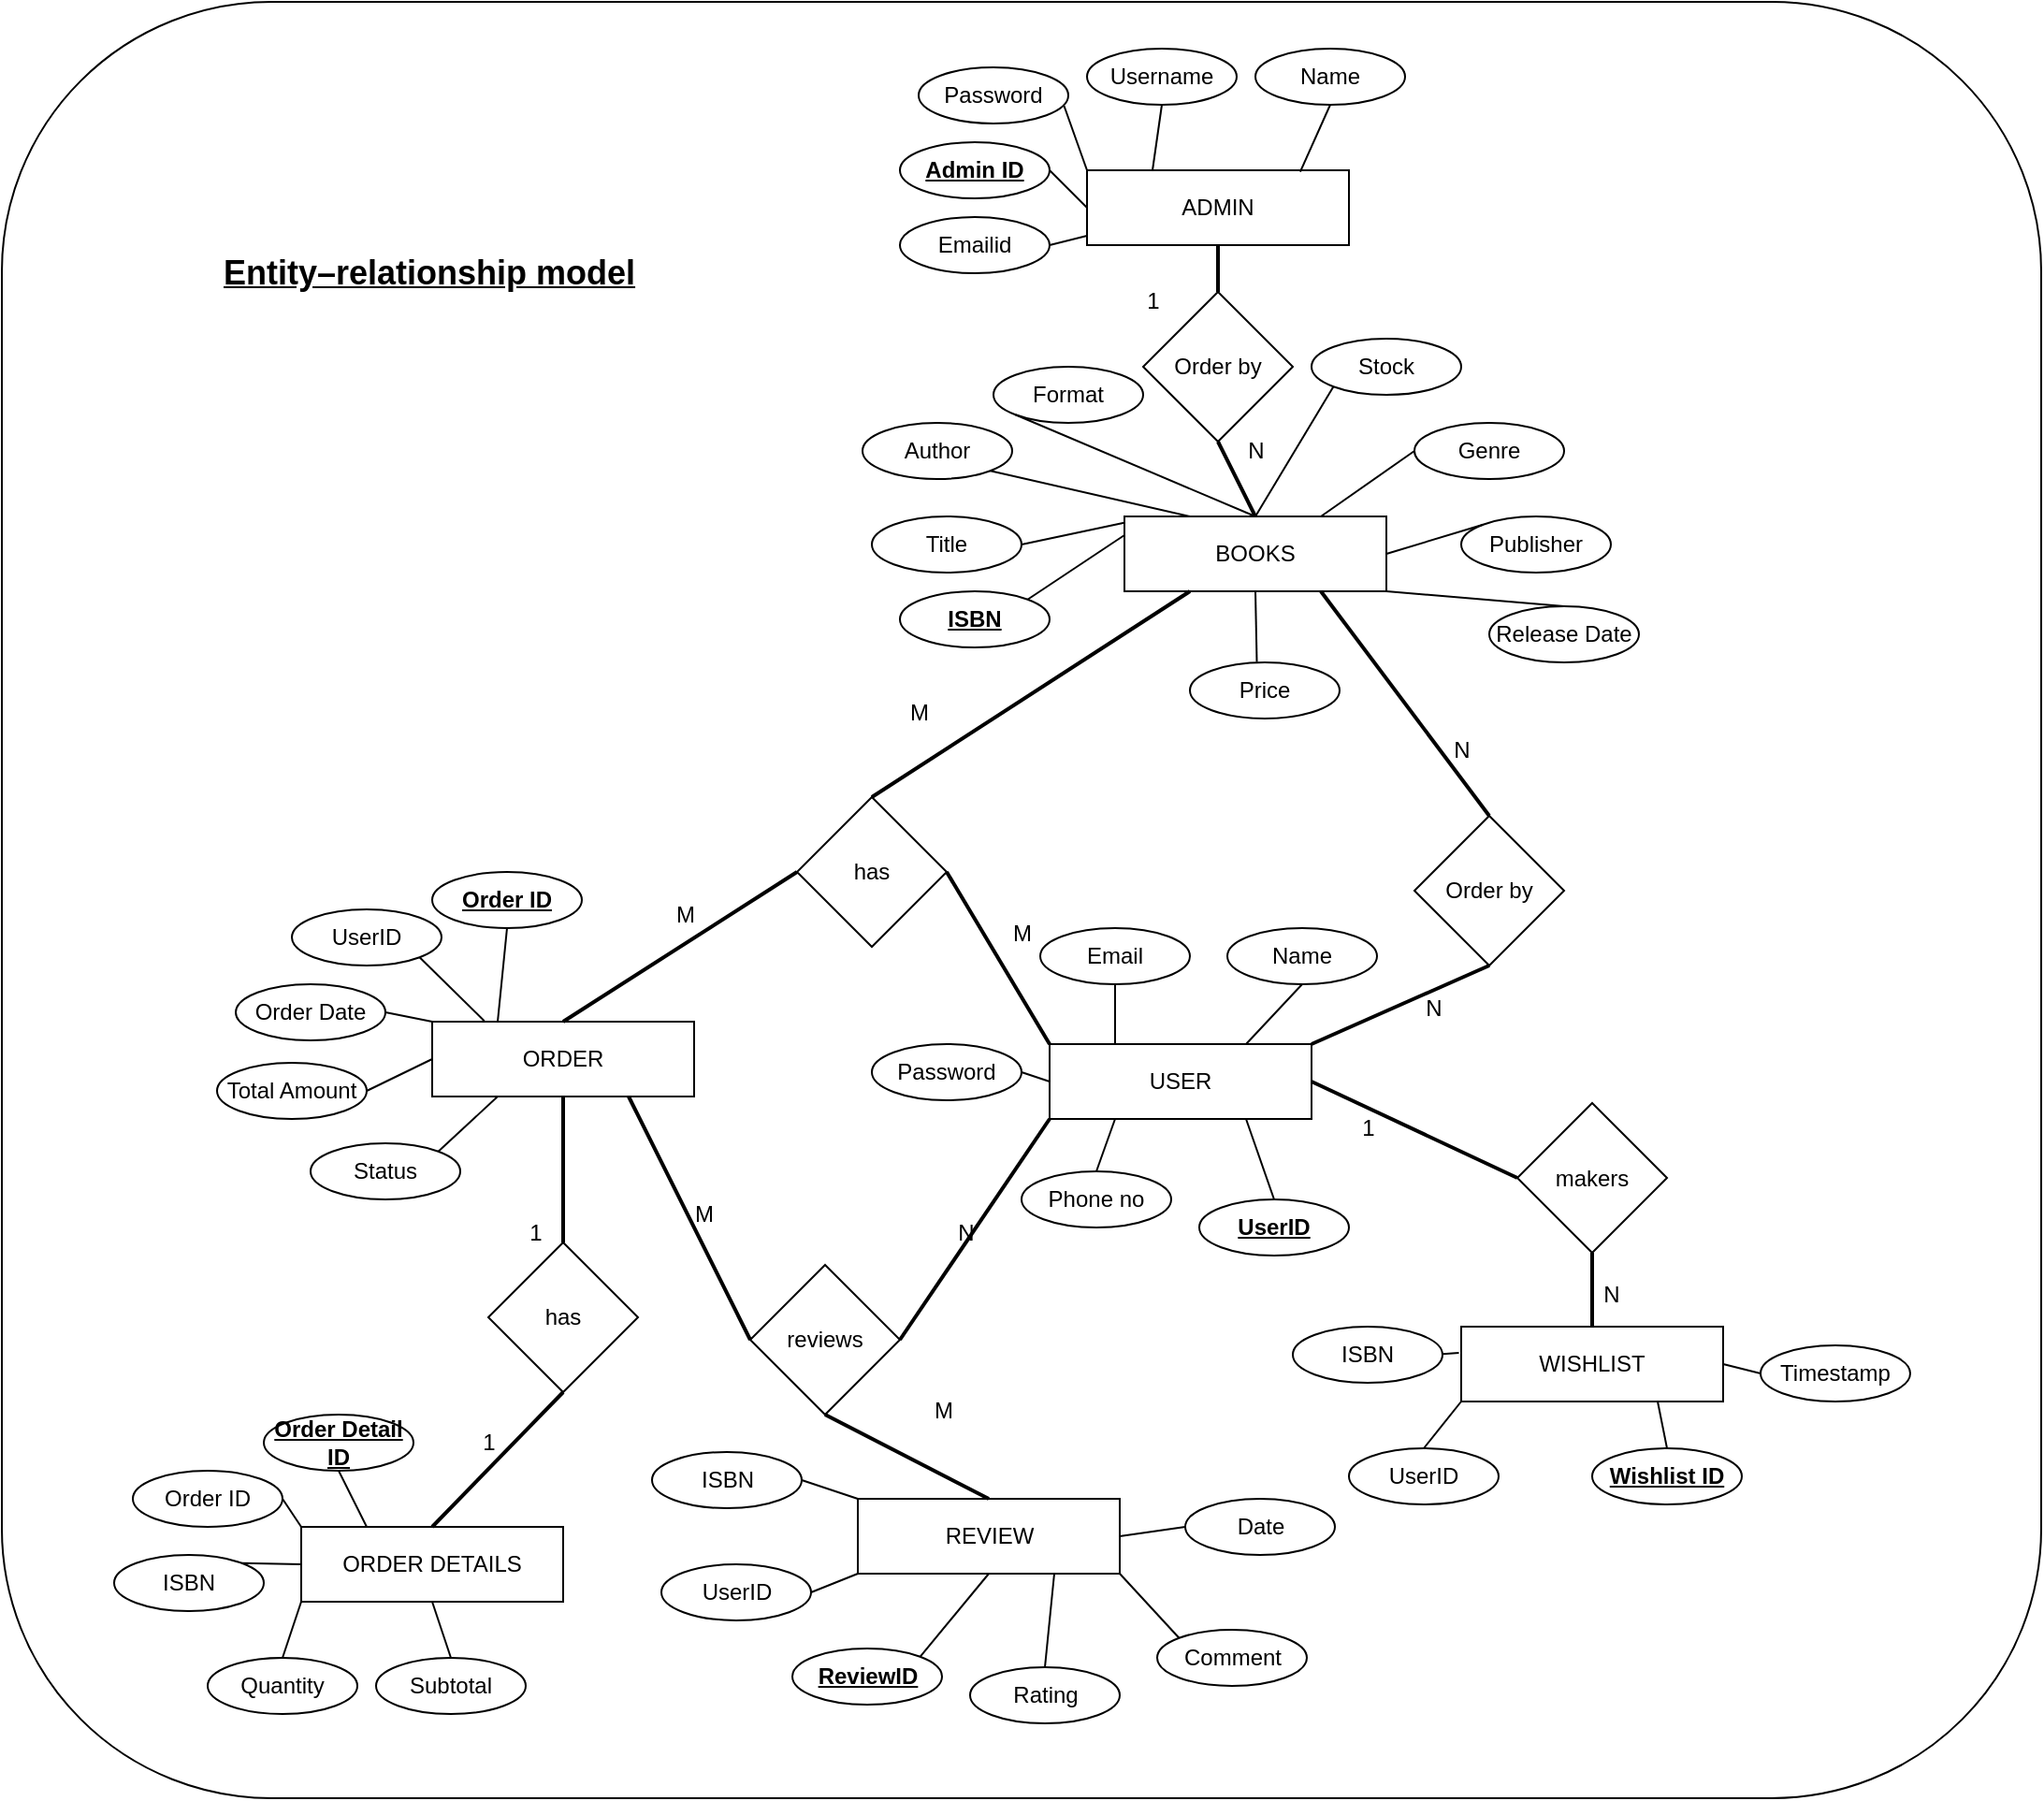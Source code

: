 <mxfile version="21.8.1" type="github">
  <diagram name="Page-1" id="XhZffeHGHaZp0kScym4Z">
    <mxGraphModel dx="2827" dy="2194" grid="1" gridSize="10" guides="1" tooltips="1" connect="1" arrows="1" fold="1" page="1" pageScale="1" pageWidth="850" pageHeight="1100" math="0" shadow="0">
      <root>
        <mxCell id="0" />
        <mxCell id="1" parent="0" />
        <mxCell id="5OL1kf4V6s5hjI2QQhij-98" value="" style="rounded=1;whiteSpace=wrap;html=1;" vertex="1" parent="1">
          <mxGeometry x="-215" y="-285" width="1090" height="960" as="geometry" />
        </mxCell>
        <mxCell id="HAhBHMvmMXCrN667Cn8Z-1" value="BOOKS" style="rounded=0;whiteSpace=wrap;html=1;" parent="1" vertex="1">
          <mxGeometry x="385" y="-10" width="140" height="40" as="geometry" />
        </mxCell>
        <mxCell id="HAhBHMvmMXCrN667Cn8Z-2" value="Order by" style="rhombus;whiteSpace=wrap;html=1;" parent="1" vertex="1">
          <mxGeometry x="540" y="150" width="80" height="80" as="geometry" />
        </mxCell>
        <mxCell id="HAhBHMvmMXCrN667Cn8Z-3" value="USER" style="rounded=0;whiteSpace=wrap;html=1;" parent="1" vertex="1">
          <mxGeometry x="345" y="272" width="140" height="40" as="geometry" />
        </mxCell>
        <mxCell id="HAhBHMvmMXCrN667Cn8Z-4" value="ADMIN" style="rounded=0;whiteSpace=wrap;html=1;" parent="1" vertex="1">
          <mxGeometry x="365" y="-195" width="140" height="40" as="geometry" />
        </mxCell>
        <mxCell id="HAhBHMvmMXCrN667Cn8Z-5" value="ORDER" style="rounded=0;whiteSpace=wrap;html=1;" parent="1" vertex="1">
          <mxGeometry x="15" y="260" width="140" height="40" as="geometry" />
        </mxCell>
        <mxCell id="HAhBHMvmMXCrN667Cn8Z-6" value="ORDER DETAILS" style="rounded=0;whiteSpace=wrap;html=1;" parent="1" vertex="1">
          <mxGeometry x="-55" y="530" width="140" height="40" as="geometry" />
        </mxCell>
        <mxCell id="HAhBHMvmMXCrN667Cn8Z-7" value="REVIEW" style="rounded=0;whiteSpace=wrap;html=1;" parent="1" vertex="1">
          <mxGeometry x="242.5" y="515" width="140" height="40" as="geometry" />
        </mxCell>
        <mxCell id="HAhBHMvmMXCrN667Cn8Z-8" value="WISHLIST" style="rounded=0;whiteSpace=wrap;html=1;" parent="1" vertex="1">
          <mxGeometry x="565" y="423" width="140" height="40" as="geometry" />
        </mxCell>
        <mxCell id="HAhBHMvmMXCrN667Cn8Z-9" value="makers" style="rhombus;whiteSpace=wrap;html=1;" parent="1" vertex="1">
          <mxGeometry x="595" y="303.5" width="80" height="80" as="geometry" />
        </mxCell>
        <mxCell id="HAhBHMvmMXCrN667Cn8Z-10" value="Order by" style="rhombus;whiteSpace=wrap;html=1;" parent="1" vertex="1">
          <mxGeometry x="395" y="-130" width="80" height="80" as="geometry" />
        </mxCell>
        <mxCell id="HAhBHMvmMXCrN667Cn8Z-11" value="has" style="rhombus;whiteSpace=wrap;html=1;" parent="1" vertex="1">
          <mxGeometry x="210" y="140" width="80" height="80" as="geometry" />
        </mxCell>
        <mxCell id="HAhBHMvmMXCrN667Cn8Z-12" value="has" style="rhombus;whiteSpace=wrap;html=1;" parent="1" vertex="1">
          <mxGeometry x="45" y="378" width="80" height="80" as="geometry" />
        </mxCell>
        <mxCell id="HAhBHMvmMXCrN667Cn8Z-13" value="reviews" style="rhombus;whiteSpace=wrap;html=1;" parent="1" vertex="1">
          <mxGeometry x="185" y="390" width="80" height="80" as="geometry" />
        </mxCell>
        <mxCell id="HAhBHMvmMXCrN667Cn8Z-14" value="" style="endArrow=none;html=1;rounded=0;entryX=0.5;entryY=0;entryDx=0;entryDy=0;fontStyle=1;strokeWidth=2;exitX=0.75;exitY=1;exitDx=0;exitDy=0;" parent="1" source="HAhBHMvmMXCrN667Cn8Z-1" edge="1" target="HAhBHMvmMXCrN667Cn8Z-2">
          <mxGeometry relative="1" as="geometry">
            <mxPoint x="165" y="160" as="sourcePoint" />
            <mxPoint x="375" y="130" as="targetPoint" />
          </mxGeometry>
        </mxCell>
        <mxCell id="HAhBHMvmMXCrN667Cn8Z-17" value="" style="endArrow=none;html=1;rounded=0;entryX=1;entryY=0;entryDx=0;entryDy=0;exitX=0.5;exitY=1;exitDx=0;exitDy=0;strokeWidth=2;" parent="1" source="HAhBHMvmMXCrN667Cn8Z-2" target="HAhBHMvmMXCrN667Cn8Z-3" edge="1">
          <mxGeometry relative="1" as="geometry">
            <mxPoint x="370" y="310" as="sourcePoint" />
            <mxPoint x="530" y="310" as="targetPoint" />
          </mxGeometry>
        </mxCell>
        <mxCell id="HAhBHMvmMXCrN667Cn8Z-18" value="" style="endArrow=none;html=1;rounded=0;exitX=0.5;exitY=1;exitDx=0;exitDy=0;entryX=0.5;entryY=0;entryDx=0;entryDy=0;strokeWidth=2;" parent="1" source="HAhBHMvmMXCrN667Cn8Z-10" target="HAhBHMvmMXCrN667Cn8Z-1" edge="1">
          <mxGeometry relative="1" as="geometry">
            <mxPoint x="320" y="70" as="sourcePoint" />
            <mxPoint x="480" y="70" as="targetPoint" />
          </mxGeometry>
        </mxCell>
        <mxCell id="HAhBHMvmMXCrN667Cn8Z-19" value="" style="endArrow=none;html=1;rounded=0;exitX=0.5;exitY=0;exitDx=0;exitDy=0;entryX=0.25;entryY=1;entryDx=0;entryDy=0;strokeWidth=2;" parent="1" source="HAhBHMvmMXCrN667Cn8Z-11" target="HAhBHMvmMXCrN667Cn8Z-1" edge="1">
          <mxGeometry relative="1" as="geometry">
            <mxPoint x="45" y="120" as="sourcePoint" />
            <mxPoint x="25" y="40" as="targetPoint" />
          </mxGeometry>
        </mxCell>
        <mxCell id="HAhBHMvmMXCrN667Cn8Z-20" value="" style="endArrow=none;html=1;rounded=0;exitX=0;exitY=0.5;exitDx=0;exitDy=0;entryX=0.75;entryY=1;entryDx=0;entryDy=0;strokeWidth=2;" parent="1" source="HAhBHMvmMXCrN667Cn8Z-13" target="HAhBHMvmMXCrN667Cn8Z-5" edge="1">
          <mxGeometry relative="1" as="geometry">
            <mxPoint x="80" y="70" as="sourcePoint" />
            <mxPoint x="240" y="70" as="targetPoint" />
          </mxGeometry>
        </mxCell>
        <mxCell id="HAhBHMvmMXCrN667Cn8Z-21" value="" style="endArrow=none;html=1;rounded=0;exitX=1;exitY=0.5;exitDx=0;exitDy=0;entryX=0;entryY=1;entryDx=0;entryDy=0;strokeWidth=2;" parent="1" source="HAhBHMvmMXCrN667Cn8Z-13" target="HAhBHMvmMXCrN667Cn8Z-3" edge="1">
          <mxGeometry relative="1" as="geometry">
            <mxPoint x="90" y="80" as="sourcePoint" />
            <mxPoint x="250" y="80" as="targetPoint" />
          </mxGeometry>
        </mxCell>
        <mxCell id="HAhBHMvmMXCrN667Cn8Z-22" value="" style="endArrow=none;html=1;rounded=0;exitX=0.5;exitY=1;exitDx=0;exitDy=0;entryX=0.5;entryY=0;entryDx=0;entryDy=0;strokeWidth=2;" parent="1" source="HAhBHMvmMXCrN667Cn8Z-4" target="HAhBHMvmMXCrN667Cn8Z-10" edge="1">
          <mxGeometry relative="1" as="geometry">
            <mxPoint x="385" y="-110" as="sourcePoint" />
            <mxPoint x="545" y="-110" as="targetPoint" />
          </mxGeometry>
        </mxCell>
        <mxCell id="HAhBHMvmMXCrN667Cn8Z-23" value="" style="endArrow=none;html=1;rounded=0;exitX=0.5;exitY=1;exitDx=0;exitDy=0;entryX=0.5;entryY=0;entryDx=0;entryDy=0;strokeWidth=2;" parent="1" source="HAhBHMvmMXCrN667Cn8Z-9" target="HAhBHMvmMXCrN667Cn8Z-8" edge="1">
          <mxGeometry relative="1" as="geometry">
            <mxPoint x="485" y="33.5" as="sourcePoint" />
            <mxPoint x="645" y="33.5" as="targetPoint" />
          </mxGeometry>
        </mxCell>
        <mxCell id="HAhBHMvmMXCrN667Cn8Z-24" value="" style="endArrow=none;html=1;rounded=0;exitX=0.5;exitY=1;exitDx=0;exitDy=0;entryX=0.5;entryY=0;entryDx=0;entryDy=0;strokeWidth=2;" parent="1" source="HAhBHMvmMXCrN667Cn8Z-12" target="HAhBHMvmMXCrN667Cn8Z-6" edge="1">
          <mxGeometry relative="1" as="geometry">
            <mxPoint x="530" y="70" as="sourcePoint" />
            <mxPoint x="690" y="70" as="targetPoint" />
          </mxGeometry>
        </mxCell>
        <mxCell id="HAhBHMvmMXCrN667Cn8Z-25" value="" style="endArrow=none;html=1;rounded=0;exitX=0.5;exitY=1;exitDx=0;exitDy=0;entryX=0.5;entryY=0;entryDx=0;entryDy=0;strokeWidth=2;" parent="1" source="HAhBHMvmMXCrN667Cn8Z-13" target="HAhBHMvmMXCrN667Cn8Z-7" edge="1">
          <mxGeometry relative="1" as="geometry">
            <mxPoint x="540" y="80" as="sourcePoint" />
            <mxPoint x="700" y="80" as="targetPoint" />
          </mxGeometry>
        </mxCell>
        <mxCell id="HAhBHMvmMXCrN667Cn8Z-26" value="" style="endArrow=none;html=1;rounded=0;exitX=0;exitY=0.5;exitDx=0;exitDy=0;entryX=0.5;entryY=0;entryDx=0;entryDy=0;strokeWidth=2;" parent="1" source="HAhBHMvmMXCrN667Cn8Z-11" target="HAhBHMvmMXCrN667Cn8Z-5" edge="1">
          <mxGeometry relative="1" as="geometry">
            <mxPoint x="550" y="90" as="sourcePoint" />
            <mxPoint x="710" y="90" as="targetPoint" />
          </mxGeometry>
        </mxCell>
        <mxCell id="HAhBHMvmMXCrN667Cn8Z-27" value="" style="endArrow=none;html=1;rounded=0;exitX=1;exitY=0.5;exitDx=0;exitDy=0;entryX=0;entryY=0;entryDx=0;entryDy=0;strokeWidth=2;" parent="1" source="HAhBHMvmMXCrN667Cn8Z-11" target="HAhBHMvmMXCrN667Cn8Z-3" edge="1">
          <mxGeometry relative="1" as="geometry">
            <mxPoint x="560" y="100" as="sourcePoint" />
            <mxPoint x="310" y="270" as="targetPoint" />
          </mxGeometry>
        </mxCell>
        <mxCell id="HAhBHMvmMXCrN667Cn8Z-28" value="" style="endArrow=none;html=1;rounded=0;exitX=1;exitY=0.5;exitDx=0;exitDy=0;entryX=0;entryY=0.5;entryDx=0;entryDy=0;strokeWidth=2;" parent="1" source="HAhBHMvmMXCrN667Cn8Z-3" target="HAhBHMvmMXCrN667Cn8Z-9" edge="1">
          <mxGeometry relative="1" as="geometry">
            <mxPoint x="530" y="70" as="sourcePoint" />
            <mxPoint x="690" y="70" as="targetPoint" />
          </mxGeometry>
        </mxCell>
        <mxCell id="HAhBHMvmMXCrN667Cn8Z-29" value="" style="endArrow=none;html=1;rounded=0;exitX=0.5;exitY=0;exitDx=0;exitDy=0;entryX=0.5;entryY=1;entryDx=0;entryDy=0;strokeWidth=2;" parent="1" source="HAhBHMvmMXCrN667Cn8Z-12" target="HAhBHMvmMXCrN667Cn8Z-5" edge="1">
          <mxGeometry relative="1" as="geometry">
            <mxPoint x="540" y="80" as="sourcePoint" />
            <mxPoint x="700" y="80" as="targetPoint" />
          </mxGeometry>
        </mxCell>
        <mxCell id="5OL1kf4V6s5hjI2QQhij-1" value="Timestamp" style="ellipse;whiteSpace=wrap;html=1;" vertex="1" parent="1">
          <mxGeometry x="725" y="433" width="80" height="30" as="geometry" />
        </mxCell>
        <mxCell id="5OL1kf4V6s5hjI2QQhij-2" value="Stock" style="ellipse;whiteSpace=wrap;html=1;" vertex="1" parent="1">
          <mxGeometry x="485" y="-105" width="80" height="30" as="geometry" />
        </mxCell>
        <mxCell id="5OL1kf4V6s5hjI2QQhij-3" value="Price" style="ellipse;whiteSpace=wrap;html=1;" vertex="1" parent="1">
          <mxGeometry x="420" y="68" width="80" height="30" as="geometry" />
        </mxCell>
        <mxCell id="5OL1kf4V6s5hjI2QQhij-4" value="Format" style="ellipse;whiteSpace=wrap;html=1;" vertex="1" parent="1">
          <mxGeometry x="315" y="-90" width="80" height="30" as="geometry" />
        </mxCell>
        <mxCell id="5OL1kf4V6s5hjI2QQhij-5" value="Title" style="ellipse;whiteSpace=wrap;html=1;" vertex="1" parent="1">
          <mxGeometry x="250" y="-10" width="80" height="30" as="geometry" />
        </mxCell>
        <mxCell id="5OL1kf4V6s5hjI2QQhij-6" value="Author" style="ellipse;whiteSpace=wrap;html=1;" vertex="1" parent="1">
          <mxGeometry x="245" y="-60" width="80" height="30" as="geometry" />
        </mxCell>
        <mxCell id="5OL1kf4V6s5hjI2QQhij-7" value="&lt;u&gt;&lt;b&gt;ISBN&lt;/b&gt;&lt;/u&gt;" style="ellipse;whiteSpace=wrap;html=1;" vertex="1" parent="1">
          <mxGeometry x="265" y="30" width="80" height="30" as="geometry" />
        </mxCell>
        <mxCell id="5OL1kf4V6s5hjI2QQhij-8" value="Genre" style="ellipse;whiteSpace=wrap;html=1;" vertex="1" parent="1">
          <mxGeometry x="540" y="-60" width="80" height="30" as="geometry" />
        </mxCell>
        <mxCell id="5OL1kf4V6s5hjI2QQhij-9" value="Publisher" style="ellipse;whiteSpace=wrap;html=1;" vertex="1" parent="1">
          <mxGeometry x="565" y="-10" width="80" height="30" as="geometry" />
        </mxCell>
        <mxCell id="5OL1kf4V6s5hjI2QQhij-10" value="Release Date" style="ellipse;whiteSpace=wrap;html=1;" vertex="1" parent="1">
          <mxGeometry x="580" y="38" width="80" height="30" as="geometry" />
        </mxCell>
        <mxCell id="5OL1kf4V6s5hjI2QQhij-11" value="" style="endArrow=none;html=1;rounded=0;exitX=1;exitY=1;exitDx=0;exitDy=0;entryX=0.5;entryY=0;entryDx=0;entryDy=0;" edge="1" parent="1" source="HAhBHMvmMXCrN667Cn8Z-1" target="5OL1kf4V6s5hjI2QQhij-10">
          <mxGeometry width="50" height="50" relative="1" as="geometry">
            <mxPoint x="160" y="-50" as="sourcePoint" />
            <mxPoint x="210" y="-100" as="targetPoint" />
          </mxGeometry>
        </mxCell>
        <mxCell id="5OL1kf4V6s5hjI2QQhij-12" value="" style="endArrow=none;html=1;rounded=0;exitX=1;exitY=0.5;exitDx=0;exitDy=0;entryX=0;entryY=0;entryDx=0;entryDy=0;" edge="1" parent="1" source="HAhBHMvmMXCrN667Cn8Z-1" target="5OL1kf4V6s5hjI2QQhij-9">
          <mxGeometry width="50" height="50" relative="1" as="geometry">
            <mxPoint x="170" y="-40" as="sourcePoint" />
            <mxPoint x="220" y="-90" as="targetPoint" />
          </mxGeometry>
        </mxCell>
        <mxCell id="5OL1kf4V6s5hjI2QQhij-13" value="" style="endArrow=none;html=1;rounded=0;exitX=0.75;exitY=0;exitDx=0;exitDy=0;entryX=0;entryY=0.5;entryDx=0;entryDy=0;" edge="1" parent="1" source="HAhBHMvmMXCrN667Cn8Z-1" target="5OL1kf4V6s5hjI2QQhij-8">
          <mxGeometry width="50" height="50" relative="1" as="geometry">
            <mxPoint x="180" y="-30" as="sourcePoint" />
            <mxPoint x="230" y="-80" as="targetPoint" />
          </mxGeometry>
        </mxCell>
        <mxCell id="5OL1kf4V6s5hjI2QQhij-14" value="" style="endArrow=none;html=1;rounded=0;exitX=0.5;exitY=0;exitDx=0;exitDy=0;entryX=0;entryY=1;entryDx=0;entryDy=0;" edge="1" parent="1" source="HAhBHMvmMXCrN667Cn8Z-1" target="5OL1kf4V6s5hjI2QQhij-2">
          <mxGeometry width="50" height="50" relative="1" as="geometry">
            <mxPoint x="190" y="-20" as="sourcePoint" />
            <mxPoint x="240" y="-70" as="targetPoint" />
          </mxGeometry>
        </mxCell>
        <mxCell id="5OL1kf4V6s5hjI2QQhij-15" value="" style="endArrow=none;html=1;rounded=0;entryX=0.5;entryY=0;entryDx=0;entryDy=0;exitX=0;exitY=1;exitDx=0;exitDy=0;" edge="1" parent="1" source="5OL1kf4V6s5hjI2QQhij-4" target="HAhBHMvmMXCrN667Cn8Z-1">
          <mxGeometry width="50" height="50" relative="1" as="geometry">
            <mxPoint x="200" y="-10" as="sourcePoint" />
            <mxPoint x="250" y="-60" as="targetPoint" />
          </mxGeometry>
        </mxCell>
        <mxCell id="5OL1kf4V6s5hjI2QQhij-16" value="" style="endArrow=none;html=1;rounded=0;entryX=0.25;entryY=0;entryDx=0;entryDy=0;exitX=1;exitY=1;exitDx=0;exitDy=0;" edge="1" parent="1" source="5OL1kf4V6s5hjI2QQhij-6" target="HAhBHMvmMXCrN667Cn8Z-1">
          <mxGeometry width="50" height="50" relative="1" as="geometry">
            <mxPoint x="210" as="sourcePoint" />
            <mxPoint x="260" y="-50" as="targetPoint" />
          </mxGeometry>
        </mxCell>
        <mxCell id="5OL1kf4V6s5hjI2QQhij-17" value="" style="endArrow=none;html=1;rounded=0;exitX=-0.001;exitY=0.085;exitDx=0;exitDy=0;exitPerimeter=0;entryX=1;entryY=0.5;entryDx=0;entryDy=0;" edge="1" parent="1" source="HAhBHMvmMXCrN667Cn8Z-1" target="5OL1kf4V6s5hjI2QQhij-5">
          <mxGeometry width="50" height="50" relative="1" as="geometry">
            <mxPoint x="220" y="10" as="sourcePoint" />
            <mxPoint x="270" y="-40" as="targetPoint" />
          </mxGeometry>
        </mxCell>
        <mxCell id="5OL1kf4V6s5hjI2QQhij-18" value="" style="endArrow=none;html=1;rounded=0;entryX=0;entryY=0.25;entryDx=0;entryDy=0;exitX=1;exitY=0;exitDx=0;exitDy=0;" edge="1" parent="1" source="5OL1kf4V6s5hjI2QQhij-7" target="HAhBHMvmMXCrN667Cn8Z-1">
          <mxGeometry width="50" height="50" relative="1" as="geometry">
            <mxPoint x="230" y="20" as="sourcePoint" />
            <mxPoint x="280" y="-30" as="targetPoint" />
          </mxGeometry>
        </mxCell>
        <mxCell id="5OL1kf4V6s5hjI2QQhij-19" value="" style="endArrow=none;html=1;rounded=0;entryX=0.75;entryY=1;entryDx=0;entryDy=0;exitX=0.5;exitY=0;exitDx=0;exitDy=0;" edge="1" parent="1" source="5OL1kf4V6s5hjI2QQhij-34" target="HAhBHMvmMXCrN667Cn8Z-3">
          <mxGeometry width="50" height="50" relative="1" as="geometry">
            <mxPoint x="450" y="510" as="sourcePoint" />
            <mxPoint x="500" y="460" as="targetPoint" />
          </mxGeometry>
        </mxCell>
        <mxCell id="5OL1kf4V6s5hjI2QQhij-20" value="" style="endArrow=none;html=1;rounded=0;exitX=0.814;exitY=0.02;exitDx=0;exitDy=0;exitPerimeter=0;entryX=0.5;entryY=1;entryDx=0;entryDy=0;" edge="1" parent="1" source="HAhBHMvmMXCrN667Cn8Z-4" target="5OL1kf4V6s5hjI2QQhij-24">
          <mxGeometry width="50" height="50" relative="1" as="geometry">
            <mxPoint x="685" y="-200" as="sourcePoint" />
            <mxPoint x="735" y="-250" as="targetPoint" />
          </mxGeometry>
        </mxCell>
        <mxCell id="5OL1kf4V6s5hjI2QQhij-21" value="" style="endArrow=none;html=1;rounded=0;entryX=0.447;entryY=-0.008;entryDx=0;entryDy=0;entryPerimeter=0;exitX=0.5;exitY=1;exitDx=0;exitDy=0;" edge="1" parent="1" source="HAhBHMvmMXCrN667Cn8Z-1" target="5OL1kf4V6s5hjI2QQhij-3">
          <mxGeometry width="50" height="50" relative="1" as="geometry">
            <mxPoint x="165" y="-10" as="sourcePoint" />
            <mxPoint x="215" y="-60" as="targetPoint" />
          </mxGeometry>
        </mxCell>
        <mxCell id="5OL1kf4V6s5hjI2QQhij-22" value="Password" style="ellipse;whiteSpace=wrap;html=1;" vertex="1" parent="1">
          <mxGeometry x="275" y="-250" width="80" height="30" as="geometry" />
        </mxCell>
        <mxCell id="5OL1kf4V6s5hjI2QQhij-23" value="Emailid" style="ellipse;whiteSpace=wrap;html=1;" vertex="1" parent="1">
          <mxGeometry x="265" y="-170" width="80" height="30" as="geometry" />
        </mxCell>
        <mxCell id="5OL1kf4V6s5hjI2QQhij-24" value="Name" style="ellipse;whiteSpace=wrap;html=1;" vertex="1" parent="1">
          <mxGeometry x="455" y="-260" width="80" height="30" as="geometry" />
        </mxCell>
        <mxCell id="5OL1kf4V6s5hjI2QQhij-25" value="Username" style="ellipse;whiteSpace=wrap;html=1;" vertex="1" parent="1">
          <mxGeometry x="365" y="-260" width="80" height="30" as="geometry" />
        </mxCell>
        <mxCell id="5OL1kf4V6s5hjI2QQhij-26" value="&lt;u&gt;&lt;b&gt;Admin ID&lt;/b&gt;&lt;/u&gt;" style="ellipse;whiteSpace=wrap;html=1;" vertex="1" parent="1">
          <mxGeometry x="265" y="-210" width="80" height="30" as="geometry" />
        </mxCell>
        <mxCell id="5OL1kf4V6s5hjI2QQhij-27" value="" style="endArrow=none;html=1;rounded=0;entryX=0.5;entryY=1;entryDx=0;entryDy=0;exitX=0.25;exitY=0;exitDx=0;exitDy=0;" edge="1" parent="1" source="HAhBHMvmMXCrN667Cn8Z-3" target="5OL1kf4V6s5hjI2QQhij-38">
          <mxGeometry width="50" height="50" relative="1" as="geometry">
            <mxPoint x="390" y="270" as="sourcePoint" />
            <mxPoint x="510" y="470" as="targetPoint" />
          </mxGeometry>
        </mxCell>
        <mxCell id="5OL1kf4V6s5hjI2QQhij-28" value="" style="endArrow=none;html=1;rounded=0;entryX=1;entryY=0.5;entryDx=0;entryDy=0;" edge="1" parent="1" target="5OL1kf4V6s5hjI2QQhij-23">
          <mxGeometry width="50" height="50" relative="1" as="geometry">
            <mxPoint x="365" y="-160" as="sourcePoint" />
            <mxPoint x="745" y="-240" as="targetPoint" />
          </mxGeometry>
        </mxCell>
        <mxCell id="5OL1kf4V6s5hjI2QQhij-29" value="" style="endArrow=none;html=1;rounded=0;entryX=1;entryY=0.5;entryDx=0;entryDy=0;exitX=0;exitY=0.5;exitDx=0;exitDy=0;" edge="1" parent="1" source="HAhBHMvmMXCrN667Cn8Z-4" target="5OL1kf4V6s5hjI2QQhij-26">
          <mxGeometry width="50" height="50" relative="1" as="geometry">
            <mxPoint x="705" y="-180" as="sourcePoint" />
            <mxPoint x="755" y="-230" as="targetPoint" />
          </mxGeometry>
        </mxCell>
        <mxCell id="5OL1kf4V6s5hjI2QQhij-30" value="" style="endArrow=none;html=1;rounded=0;entryX=0.972;entryY=0.687;entryDx=0;entryDy=0;entryPerimeter=0;exitX=0;exitY=0;exitDx=0;exitDy=0;" edge="1" parent="1" source="HAhBHMvmMXCrN667Cn8Z-4" target="5OL1kf4V6s5hjI2QQhij-22">
          <mxGeometry width="50" height="50" relative="1" as="geometry">
            <mxPoint x="715" y="-170" as="sourcePoint" />
            <mxPoint x="765" y="-220" as="targetPoint" />
          </mxGeometry>
        </mxCell>
        <mxCell id="5OL1kf4V6s5hjI2QQhij-31" value="" style="endArrow=none;html=1;rounded=0;entryX=0.5;entryY=1;entryDx=0;entryDy=0;exitX=0.25;exitY=0;exitDx=0;exitDy=0;" edge="1" parent="1" source="HAhBHMvmMXCrN667Cn8Z-4" target="5OL1kf4V6s5hjI2QQhij-25">
          <mxGeometry width="50" height="50" relative="1" as="geometry">
            <mxPoint x="725" y="-160" as="sourcePoint" />
            <mxPoint x="775" y="-210" as="targetPoint" />
          </mxGeometry>
        </mxCell>
        <mxCell id="5OL1kf4V6s5hjI2QQhij-34" value="&lt;b&gt;&lt;u&gt;UserID&lt;/u&gt;&lt;/b&gt;" style="ellipse;whiteSpace=wrap;html=1;" vertex="1" parent="1">
          <mxGeometry x="425" y="355" width="80" height="30" as="geometry" />
        </mxCell>
        <mxCell id="5OL1kf4V6s5hjI2QQhij-35" value="Phone no" style="ellipse;whiteSpace=wrap;html=1;" vertex="1" parent="1">
          <mxGeometry x="330" y="340" width="80" height="30" as="geometry" />
        </mxCell>
        <mxCell id="5OL1kf4V6s5hjI2QQhij-36" value="Password" style="ellipse;whiteSpace=wrap;html=1;" vertex="1" parent="1">
          <mxGeometry x="250" y="272" width="80" height="30" as="geometry" />
        </mxCell>
        <mxCell id="5OL1kf4V6s5hjI2QQhij-37" value="Name" style="ellipse;whiteSpace=wrap;html=1;" vertex="1" parent="1">
          <mxGeometry x="440" y="210" width="80" height="30" as="geometry" />
        </mxCell>
        <mxCell id="5OL1kf4V6s5hjI2QQhij-38" value="Email" style="ellipse;whiteSpace=wrap;html=1;" vertex="1" parent="1">
          <mxGeometry x="340" y="210" width="80" height="30" as="geometry" />
        </mxCell>
        <mxCell id="5OL1kf4V6s5hjI2QQhij-39" value="" style="endArrow=none;html=1;rounded=0;entryX=1;entryY=0.5;entryDx=0;entryDy=0;exitX=0;exitY=0.5;exitDx=0;exitDy=0;" edge="1" parent="1" source="HAhBHMvmMXCrN667Cn8Z-3" target="5OL1kf4V6s5hjI2QQhij-36">
          <mxGeometry width="50" height="50" relative="1" as="geometry">
            <mxPoint x="470" y="530" as="sourcePoint" />
            <mxPoint x="520" y="480" as="targetPoint" />
          </mxGeometry>
        </mxCell>
        <mxCell id="5OL1kf4V6s5hjI2QQhij-40" value="" style="endArrow=none;html=1;rounded=0;entryX=0;entryY=0.5;entryDx=0;entryDy=0;exitX=1;exitY=0.5;exitDx=0;exitDy=0;" edge="1" parent="1" source="5OL1kf4V6s5hjI2QQhij-49" target="HAhBHMvmMXCrN667Cn8Z-5">
          <mxGeometry width="50" height="50" relative="1" as="geometry">
            <mxPoint x="-220" y="420" as="sourcePoint" />
            <mxPoint x="-170" y="370" as="targetPoint" />
          </mxGeometry>
        </mxCell>
        <mxCell id="5OL1kf4V6s5hjI2QQhij-41" value="" style="endArrow=none;html=1;rounded=0;entryX=0.199;entryY=-0.01;entryDx=0;entryDy=0;entryPerimeter=0;exitX=1;exitY=1;exitDx=0;exitDy=0;" edge="1" parent="1" source="5OL1kf4V6s5hjI2QQhij-51" target="HAhBHMvmMXCrN667Cn8Z-5">
          <mxGeometry width="50" height="50" relative="1" as="geometry">
            <mxPoint x="-210" y="430" as="sourcePoint" />
            <mxPoint x="-160" y="380" as="targetPoint" />
          </mxGeometry>
        </mxCell>
        <mxCell id="5OL1kf4V6s5hjI2QQhij-42" value="" style="endArrow=none;html=1;rounded=0;entryX=0.25;entryY=0;entryDx=0;entryDy=0;exitX=0.5;exitY=1;exitDx=0;exitDy=0;" edge="1" parent="1" source="5OL1kf4V6s5hjI2QQhij-52" target="HAhBHMvmMXCrN667Cn8Z-5">
          <mxGeometry width="50" height="50" relative="1" as="geometry">
            <mxPoint x="-200" y="440" as="sourcePoint" />
            <mxPoint x="-150" y="390" as="targetPoint" />
          </mxGeometry>
        </mxCell>
        <mxCell id="5OL1kf4V6s5hjI2QQhij-43" value="" style="endArrow=none;html=1;rounded=0;exitX=0.5;exitY=0;exitDx=0;exitDy=0;entryX=0.75;entryY=1;entryDx=0;entryDy=0;" edge="1" parent="1" source="5OL1kf4V6s5hjI2QQhij-58" target="HAhBHMvmMXCrN667Cn8Z-8">
          <mxGeometry width="50" height="50" relative="1" as="geometry">
            <mxPoint x="705" y="388" as="sourcePoint" />
            <mxPoint x="755" y="338" as="targetPoint" />
          </mxGeometry>
        </mxCell>
        <mxCell id="5OL1kf4V6s5hjI2QQhij-44" value="" style="endArrow=none;html=1;rounded=0;entryX=0.25;entryY=1;entryDx=0;entryDy=0;exitX=0.5;exitY=0;exitDx=0;exitDy=0;" edge="1" parent="1" source="5OL1kf4V6s5hjI2QQhij-35" target="HAhBHMvmMXCrN667Cn8Z-3">
          <mxGeometry width="50" height="50" relative="1" as="geometry">
            <mxPoint x="460" y="520" as="sourcePoint" />
            <mxPoint x="510" y="470" as="targetPoint" />
          </mxGeometry>
        </mxCell>
        <mxCell id="5OL1kf4V6s5hjI2QQhij-45" value="" style="endArrow=none;html=1;rounded=0;entryX=0.5;entryY=1;entryDx=0;entryDy=0;exitX=0.75;exitY=0;exitDx=0;exitDy=0;" edge="1" parent="1" source="HAhBHMvmMXCrN667Cn8Z-3" target="5OL1kf4V6s5hjI2QQhij-37">
          <mxGeometry width="50" height="50" relative="1" as="geometry">
            <mxPoint x="470" y="530" as="sourcePoint" />
            <mxPoint x="520" y="480" as="targetPoint" />
          </mxGeometry>
        </mxCell>
        <mxCell id="5OL1kf4V6s5hjI2QQhij-46" value="" style="endArrow=none;html=1;rounded=0;entryX=0.25;entryY=1;entryDx=0;entryDy=0;exitX=1;exitY=0;exitDx=0;exitDy=0;" edge="1" parent="1" source="5OL1kf4V6s5hjI2QQhij-48" target="HAhBHMvmMXCrN667Cn8Z-5">
          <mxGeometry width="50" height="50" relative="1" as="geometry">
            <mxPoint x="-220" y="420" as="sourcePoint" />
            <mxPoint x="-170" y="370" as="targetPoint" />
          </mxGeometry>
        </mxCell>
        <mxCell id="5OL1kf4V6s5hjI2QQhij-47" value="" style="endArrow=none;html=1;rounded=0;entryX=0;entryY=0;entryDx=0;entryDy=0;exitX=1;exitY=0.5;exitDx=0;exitDy=0;" edge="1" parent="1" source="5OL1kf4V6s5hjI2QQhij-50" target="HAhBHMvmMXCrN667Cn8Z-5">
          <mxGeometry width="50" height="50" relative="1" as="geometry">
            <mxPoint x="-210" y="430" as="sourcePoint" />
            <mxPoint x="-160" y="380" as="targetPoint" />
          </mxGeometry>
        </mxCell>
        <mxCell id="5OL1kf4V6s5hjI2QQhij-48" value="Status" style="ellipse;whiteSpace=wrap;html=1;" vertex="1" parent="1">
          <mxGeometry x="-50" y="325" width="80" height="30" as="geometry" />
        </mxCell>
        <mxCell id="5OL1kf4V6s5hjI2QQhij-49" value="Total Amount" style="ellipse;whiteSpace=wrap;html=1;" vertex="1" parent="1">
          <mxGeometry x="-100" y="282" width="80" height="30" as="geometry" />
        </mxCell>
        <mxCell id="5OL1kf4V6s5hjI2QQhij-50" value="Order Date" style="ellipse;whiteSpace=wrap;html=1;" vertex="1" parent="1">
          <mxGeometry x="-90" y="240" width="80" height="30" as="geometry" />
        </mxCell>
        <mxCell id="5OL1kf4V6s5hjI2QQhij-51" value="UserID" style="ellipse;whiteSpace=wrap;html=1;" vertex="1" parent="1">
          <mxGeometry x="-60" y="200" width="80" height="30" as="geometry" />
        </mxCell>
        <mxCell id="5OL1kf4V6s5hjI2QQhij-52" value="&lt;u&gt;Order ID&lt;/u&gt;" style="ellipse;whiteSpace=wrap;html=1;fontStyle=1" vertex="1" parent="1">
          <mxGeometry x="15" y="180" width="80" height="30" as="geometry" />
        </mxCell>
        <mxCell id="5OL1kf4V6s5hjI2QQhij-53" value="Subtotal" style="ellipse;whiteSpace=wrap;html=1;" vertex="1" parent="1">
          <mxGeometry x="-15" y="600" width="80" height="30" as="geometry" />
        </mxCell>
        <mxCell id="5OL1kf4V6s5hjI2QQhij-54" value="Quantity" style="ellipse;whiteSpace=wrap;html=1;" vertex="1" parent="1">
          <mxGeometry x="-105" y="600" width="80" height="30" as="geometry" />
        </mxCell>
        <mxCell id="5OL1kf4V6s5hjI2QQhij-55" value="ISBN" style="ellipse;whiteSpace=wrap;html=1;" vertex="1" parent="1">
          <mxGeometry x="-155" y="545" width="80" height="30" as="geometry" />
        </mxCell>
        <mxCell id="5OL1kf4V6s5hjI2QQhij-56" value="Order ID" style="ellipse;whiteSpace=wrap;html=1;" vertex="1" parent="1">
          <mxGeometry x="-145" y="500" width="80" height="30" as="geometry" />
        </mxCell>
        <mxCell id="5OL1kf4V6s5hjI2QQhij-57" value="&lt;u&gt;Order Detail ID&lt;/u&gt;" style="ellipse;whiteSpace=wrap;html=1;fontStyle=1" vertex="1" parent="1">
          <mxGeometry x="-75" y="470" width="80" height="30" as="geometry" />
        </mxCell>
        <mxCell id="5OL1kf4V6s5hjI2QQhij-58" value="&lt;u&gt;Wishlist ID&lt;/u&gt;" style="ellipse;whiteSpace=wrap;html=1;fontStyle=1" vertex="1" parent="1">
          <mxGeometry x="635" y="488" width="80" height="30" as="geometry" />
        </mxCell>
        <mxCell id="5OL1kf4V6s5hjI2QQhij-59" value="UserID" style="ellipse;whiteSpace=wrap;html=1;" vertex="1" parent="1">
          <mxGeometry x="505" y="488" width="80" height="30" as="geometry" />
        </mxCell>
        <mxCell id="5OL1kf4V6s5hjI2QQhij-60" value="Date" style="ellipse;whiteSpace=wrap;html=1;" vertex="1" parent="1">
          <mxGeometry x="417.5" y="515" width="80" height="30" as="geometry" />
        </mxCell>
        <mxCell id="5OL1kf4V6s5hjI2QQhij-61" value="Comment" style="ellipse;whiteSpace=wrap;html=1;" vertex="1" parent="1">
          <mxGeometry x="402.5" y="585" width="80" height="30" as="geometry" />
        </mxCell>
        <mxCell id="5OL1kf4V6s5hjI2QQhij-62" value="Rating" style="ellipse;whiteSpace=wrap;html=1;" vertex="1" parent="1">
          <mxGeometry x="302.5" y="605" width="80" height="30" as="geometry" />
        </mxCell>
        <mxCell id="5OL1kf4V6s5hjI2QQhij-63" value="&lt;u&gt;ReviewID&lt;/u&gt;" style="ellipse;whiteSpace=wrap;html=1;fontStyle=1" vertex="1" parent="1">
          <mxGeometry x="207.5" y="595" width="80" height="30" as="geometry" />
        </mxCell>
        <mxCell id="5OL1kf4V6s5hjI2QQhij-64" value="UserID" style="ellipse;whiteSpace=wrap;html=1;" vertex="1" parent="1">
          <mxGeometry x="137.5" y="550" width="80" height="30" as="geometry" />
        </mxCell>
        <mxCell id="5OL1kf4V6s5hjI2QQhij-65" value="ISBN" style="ellipse;whiteSpace=wrap;html=1;" vertex="1" parent="1">
          <mxGeometry x="132.5" y="490" width="80" height="30" as="geometry" />
        </mxCell>
        <mxCell id="5OL1kf4V6s5hjI2QQhij-66" value="" style="endArrow=none;html=1;rounded=0;exitX=1;exitY=0.5;exitDx=0;exitDy=0;entryX=-0.009;entryY=0.35;entryDx=0;entryDy=0;entryPerimeter=0;" edge="1" parent="1" target="HAhBHMvmMXCrN667Cn8Z-8">
          <mxGeometry width="50" height="50" relative="1" as="geometry">
            <mxPoint x="550" y="438" as="sourcePoint" />
            <mxPoint x="460" y="353" as="targetPoint" />
          </mxGeometry>
        </mxCell>
        <mxCell id="5OL1kf4V6s5hjI2QQhij-67" value="" style="endArrow=none;html=1;rounded=0;entryX=0.5;entryY=1;entryDx=0;entryDy=0;exitX=0.5;exitY=0;exitDx=0;exitDy=0;" edge="1" parent="1" source="5OL1kf4V6s5hjI2QQhij-53" target="HAhBHMvmMXCrN667Cn8Z-6">
          <mxGeometry width="50" height="50" relative="1" as="geometry">
            <mxPoint x="-155" y="430" as="sourcePoint" />
            <mxPoint x="-105" y="380" as="targetPoint" />
          </mxGeometry>
        </mxCell>
        <mxCell id="5OL1kf4V6s5hjI2QQhij-68" value="" style="endArrow=none;html=1;rounded=0;entryX=0;entryY=1;entryDx=0;entryDy=0;exitX=0.5;exitY=0;exitDx=0;exitDy=0;" edge="1" parent="1" source="5OL1kf4V6s5hjI2QQhij-54" target="HAhBHMvmMXCrN667Cn8Z-6">
          <mxGeometry width="50" height="50" relative="1" as="geometry">
            <mxPoint x="-145" y="440" as="sourcePoint" />
            <mxPoint x="-95" y="390" as="targetPoint" />
          </mxGeometry>
        </mxCell>
        <mxCell id="5OL1kf4V6s5hjI2QQhij-69" value="" style="endArrow=none;html=1;rounded=0;entryX=0;entryY=0.5;entryDx=0;entryDy=0;exitX=1;exitY=0;exitDx=0;exitDy=0;" edge="1" parent="1" source="5OL1kf4V6s5hjI2QQhij-55" target="HAhBHMvmMXCrN667Cn8Z-6">
          <mxGeometry width="50" height="50" relative="1" as="geometry">
            <mxPoint x="-135" y="450" as="sourcePoint" />
            <mxPoint x="-85" y="400" as="targetPoint" />
          </mxGeometry>
        </mxCell>
        <mxCell id="5OL1kf4V6s5hjI2QQhij-70" value="" style="endArrow=none;html=1;rounded=0;entryX=0;entryY=0;entryDx=0;entryDy=0;exitX=1;exitY=0.5;exitDx=0;exitDy=0;" edge="1" parent="1" source="5OL1kf4V6s5hjI2QQhij-56" target="HAhBHMvmMXCrN667Cn8Z-6">
          <mxGeometry width="50" height="50" relative="1" as="geometry">
            <mxPoint x="-125" y="460" as="sourcePoint" />
            <mxPoint x="-75" y="410" as="targetPoint" />
          </mxGeometry>
        </mxCell>
        <mxCell id="5OL1kf4V6s5hjI2QQhij-71" value="" style="endArrow=none;html=1;rounded=0;entryX=0.25;entryY=0;entryDx=0;entryDy=0;exitX=0.5;exitY=1;exitDx=0;exitDy=0;" edge="1" parent="1" source="5OL1kf4V6s5hjI2QQhij-57" target="HAhBHMvmMXCrN667Cn8Z-6">
          <mxGeometry width="50" height="50" relative="1" as="geometry">
            <mxPoint x="-115" y="470" as="sourcePoint" />
            <mxPoint x="-65" y="420" as="targetPoint" />
          </mxGeometry>
        </mxCell>
        <mxCell id="5OL1kf4V6s5hjI2QQhij-72" value="" style="endArrow=none;html=1;rounded=0;exitX=0;exitY=0;exitDx=0;exitDy=0;entryX=1;entryY=0.5;entryDx=0;entryDy=0;" edge="1" parent="1" source="HAhBHMvmMXCrN667Cn8Z-7" target="5OL1kf4V6s5hjI2QQhij-65">
          <mxGeometry width="50" height="50" relative="1" as="geometry">
            <mxPoint x="432.5" y="415" as="sourcePoint" />
            <mxPoint x="482.5" y="365" as="targetPoint" />
          </mxGeometry>
        </mxCell>
        <mxCell id="5OL1kf4V6s5hjI2QQhij-73" value="" style="endArrow=none;html=1;rounded=0;exitX=0;exitY=1;exitDx=0;exitDy=0;entryX=1;entryY=0.5;entryDx=0;entryDy=0;" edge="1" parent="1" source="HAhBHMvmMXCrN667Cn8Z-7" target="5OL1kf4V6s5hjI2QQhij-64">
          <mxGeometry width="50" height="50" relative="1" as="geometry">
            <mxPoint x="442.5" y="425" as="sourcePoint" />
            <mxPoint x="492.5" y="375" as="targetPoint" />
          </mxGeometry>
        </mxCell>
        <mxCell id="5OL1kf4V6s5hjI2QQhij-74" value="" style="endArrow=none;html=1;rounded=0;exitX=0.5;exitY=1;exitDx=0;exitDy=0;entryX=1;entryY=0;entryDx=0;entryDy=0;" edge="1" parent="1" source="HAhBHMvmMXCrN667Cn8Z-7" target="5OL1kf4V6s5hjI2QQhij-63">
          <mxGeometry width="50" height="50" relative="1" as="geometry">
            <mxPoint x="452.5" y="435" as="sourcePoint" />
            <mxPoint x="502.5" y="385" as="targetPoint" />
          </mxGeometry>
        </mxCell>
        <mxCell id="5OL1kf4V6s5hjI2QQhij-75" value="" style="endArrow=none;html=1;rounded=0;exitX=0.75;exitY=1;exitDx=0;exitDy=0;entryX=0.5;entryY=0;entryDx=0;entryDy=0;" edge="1" parent="1" source="HAhBHMvmMXCrN667Cn8Z-7" target="5OL1kf4V6s5hjI2QQhij-62">
          <mxGeometry width="50" height="50" relative="1" as="geometry">
            <mxPoint x="462.5" y="445" as="sourcePoint" />
            <mxPoint x="512.5" y="395" as="targetPoint" />
          </mxGeometry>
        </mxCell>
        <mxCell id="5OL1kf4V6s5hjI2QQhij-76" value="" style="endArrow=none;html=1;rounded=0;exitX=1;exitY=1;exitDx=0;exitDy=0;entryX=0;entryY=0;entryDx=0;entryDy=0;" edge="1" parent="1" source="HAhBHMvmMXCrN667Cn8Z-7" target="5OL1kf4V6s5hjI2QQhij-61">
          <mxGeometry width="50" height="50" relative="1" as="geometry">
            <mxPoint x="472.5" y="455" as="sourcePoint" />
            <mxPoint x="522.5" y="405" as="targetPoint" />
          </mxGeometry>
        </mxCell>
        <mxCell id="5OL1kf4V6s5hjI2QQhij-77" value="" style="endArrow=none;html=1;rounded=0;entryX=1;entryY=0.5;entryDx=0;entryDy=0;exitX=0;exitY=0.5;exitDx=0;exitDy=0;" edge="1" parent="1" source="5OL1kf4V6s5hjI2QQhij-60" target="HAhBHMvmMXCrN667Cn8Z-7">
          <mxGeometry width="50" height="50" relative="1" as="geometry">
            <mxPoint x="482.5" y="465" as="sourcePoint" />
            <mxPoint x="532.5" y="415" as="targetPoint" />
          </mxGeometry>
        </mxCell>
        <mxCell id="5OL1kf4V6s5hjI2QQhij-78" value="ISBN" style="ellipse;whiteSpace=wrap;html=1;" vertex="1" parent="1">
          <mxGeometry x="475" y="423" width="80" height="30" as="geometry" />
        </mxCell>
        <mxCell id="5OL1kf4V6s5hjI2QQhij-79" value="" style="endArrow=none;html=1;rounded=0;entryX=0;entryY=1;entryDx=0;entryDy=0;exitX=0.5;exitY=0;exitDx=0;exitDy=0;" edge="1" parent="1" source="5OL1kf4V6s5hjI2QQhij-59" target="HAhBHMvmMXCrN667Cn8Z-8">
          <mxGeometry width="50" height="50" relative="1" as="geometry">
            <mxPoint x="420" y="413" as="sourcePoint" />
            <mxPoint x="470" y="363" as="targetPoint" />
          </mxGeometry>
        </mxCell>
        <mxCell id="5OL1kf4V6s5hjI2QQhij-83" value="" style="endArrow=none;html=1;rounded=0;exitX=1;exitY=0.5;exitDx=0;exitDy=0;entryX=0;entryY=0.5;entryDx=0;entryDy=0;" edge="1" parent="1" source="HAhBHMvmMXCrN667Cn8Z-8" target="5OL1kf4V6s5hjI2QQhij-1">
          <mxGeometry width="50" height="50" relative="1" as="geometry">
            <mxPoint x="715" y="398" as="sourcePoint" />
            <mxPoint x="765" y="348" as="targetPoint" />
          </mxGeometry>
        </mxCell>
        <mxCell id="5OL1kf4V6s5hjI2QQhij-84" value="1" style="text;html=1;align=center;verticalAlign=middle;resizable=0;points=[];autosize=1;strokeColor=none;fillColor=none;" vertex="1" parent="1">
          <mxGeometry x="385" y="-140" width="30" height="30" as="geometry" />
        </mxCell>
        <mxCell id="5OL1kf4V6s5hjI2QQhij-85" value="N" style="text;html=1;align=center;verticalAlign=middle;resizable=0;points=[];autosize=1;strokeColor=none;fillColor=none;" vertex="1" parent="1">
          <mxGeometry x="440" y="-60" width="30" height="30" as="geometry" />
        </mxCell>
        <mxCell id="5OL1kf4V6s5hjI2QQhij-86" value="M" style="text;html=1;align=center;verticalAlign=middle;resizable=0;points=[];autosize=1;strokeColor=none;fillColor=none;" vertex="1" parent="1">
          <mxGeometry x="260" y="80" width="30" height="30" as="geometry" />
        </mxCell>
        <mxCell id="5OL1kf4V6s5hjI2QQhij-87" value="N" style="text;html=1;align=center;verticalAlign=middle;resizable=0;points=[];autosize=1;strokeColor=none;fillColor=none;" vertex="1" parent="1">
          <mxGeometry x="550" y="100" width="30" height="30" as="geometry" />
        </mxCell>
        <mxCell id="5OL1kf4V6s5hjI2QQhij-88" value="M" style="text;html=1;align=center;verticalAlign=middle;resizable=0;points=[];autosize=1;strokeColor=none;fillColor=none;" vertex="1" parent="1">
          <mxGeometry x="135" y="188" width="30" height="30" as="geometry" />
        </mxCell>
        <mxCell id="5OL1kf4V6s5hjI2QQhij-89" value="M" style="text;html=1;align=center;verticalAlign=middle;resizable=0;points=[];autosize=1;strokeColor=none;fillColor=none;" vertex="1" parent="1">
          <mxGeometry x="315" y="198" width="30" height="30" as="geometry" />
        </mxCell>
        <mxCell id="5OL1kf4V6s5hjI2QQhij-90" value="N" style="text;html=1;align=center;verticalAlign=middle;resizable=0;points=[];autosize=1;strokeColor=none;fillColor=none;" vertex="1" parent="1">
          <mxGeometry x="535" y="238" width="30" height="30" as="geometry" />
        </mxCell>
        <mxCell id="5OL1kf4V6s5hjI2QQhij-91" value="1" style="text;html=1;align=center;verticalAlign=middle;resizable=0;points=[];autosize=1;strokeColor=none;fillColor=none;" vertex="1" parent="1">
          <mxGeometry x="500" y="301.5" width="30" height="30" as="geometry" />
        </mxCell>
        <mxCell id="5OL1kf4V6s5hjI2QQhij-92" value="N" style="text;html=1;align=center;verticalAlign=middle;resizable=0;points=[];autosize=1;strokeColor=none;fillColor=none;" vertex="1" parent="1">
          <mxGeometry x="630" y="391" width="30" height="30" as="geometry" />
        </mxCell>
        <mxCell id="5OL1kf4V6s5hjI2QQhij-93" value="N" style="text;html=1;align=center;verticalAlign=middle;resizable=0;points=[];autosize=1;strokeColor=none;fillColor=none;" vertex="1" parent="1">
          <mxGeometry x="285" y="358" width="30" height="30" as="geometry" />
        </mxCell>
        <mxCell id="5OL1kf4V6s5hjI2QQhij-94" value="M" style="text;html=1;align=center;verticalAlign=middle;resizable=0;points=[];autosize=1;strokeColor=none;fillColor=none;" vertex="1" parent="1">
          <mxGeometry x="145" y="348" width="30" height="30" as="geometry" />
        </mxCell>
        <mxCell id="5OL1kf4V6s5hjI2QQhij-95" value="1" style="text;html=1;align=center;verticalAlign=middle;resizable=0;points=[];autosize=1;strokeColor=none;fillColor=none;" vertex="1" parent="1">
          <mxGeometry x="55" y="358" width="30" height="30" as="geometry" />
        </mxCell>
        <mxCell id="5OL1kf4V6s5hjI2QQhij-96" value="1" style="text;html=1;align=center;verticalAlign=middle;resizable=0;points=[];autosize=1;strokeColor=none;fillColor=none;" vertex="1" parent="1">
          <mxGeometry x="30" y="470" width="30" height="30" as="geometry" />
        </mxCell>
        <mxCell id="5OL1kf4V6s5hjI2QQhij-97" value="M" style="text;html=1;align=center;verticalAlign=middle;resizable=0;points=[];autosize=1;strokeColor=none;fillColor=none;" vertex="1" parent="1">
          <mxGeometry x="272.5" y="453" width="30" height="30" as="geometry" />
        </mxCell>
        <mxCell id="5OL1kf4V6s5hjI2QQhij-99" value="&lt;div class=&quot;SPZz6b&quot;&gt;&lt;h2 data-ved=&quot;2ahUKEwi71Yao4sCBAxXr3jgGHYLhBu8Q3B0oAXoECFMQEQ&quot; data-attrid=&quot;title&quot; data-local-attribute=&quot;d3bn&quot; class=&quot;qrShPb pXs6bb PZPZlf q8U8x aTI8gc hNKfZe&quot;&gt;&lt;u&gt;Entity–relationship model&lt;/u&gt;&lt;/h2&gt;&lt;/div&gt;" style="text;html=1;align=center;verticalAlign=middle;resizable=0;points=[];autosize=1;strokeColor=none;fillColor=none;fontStyle=1" vertex="1" parent="1">
          <mxGeometry x="-107.5" y="-170" width="240" height="60" as="geometry" />
        </mxCell>
      </root>
    </mxGraphModel>
  </diagram>
</mxfile>
